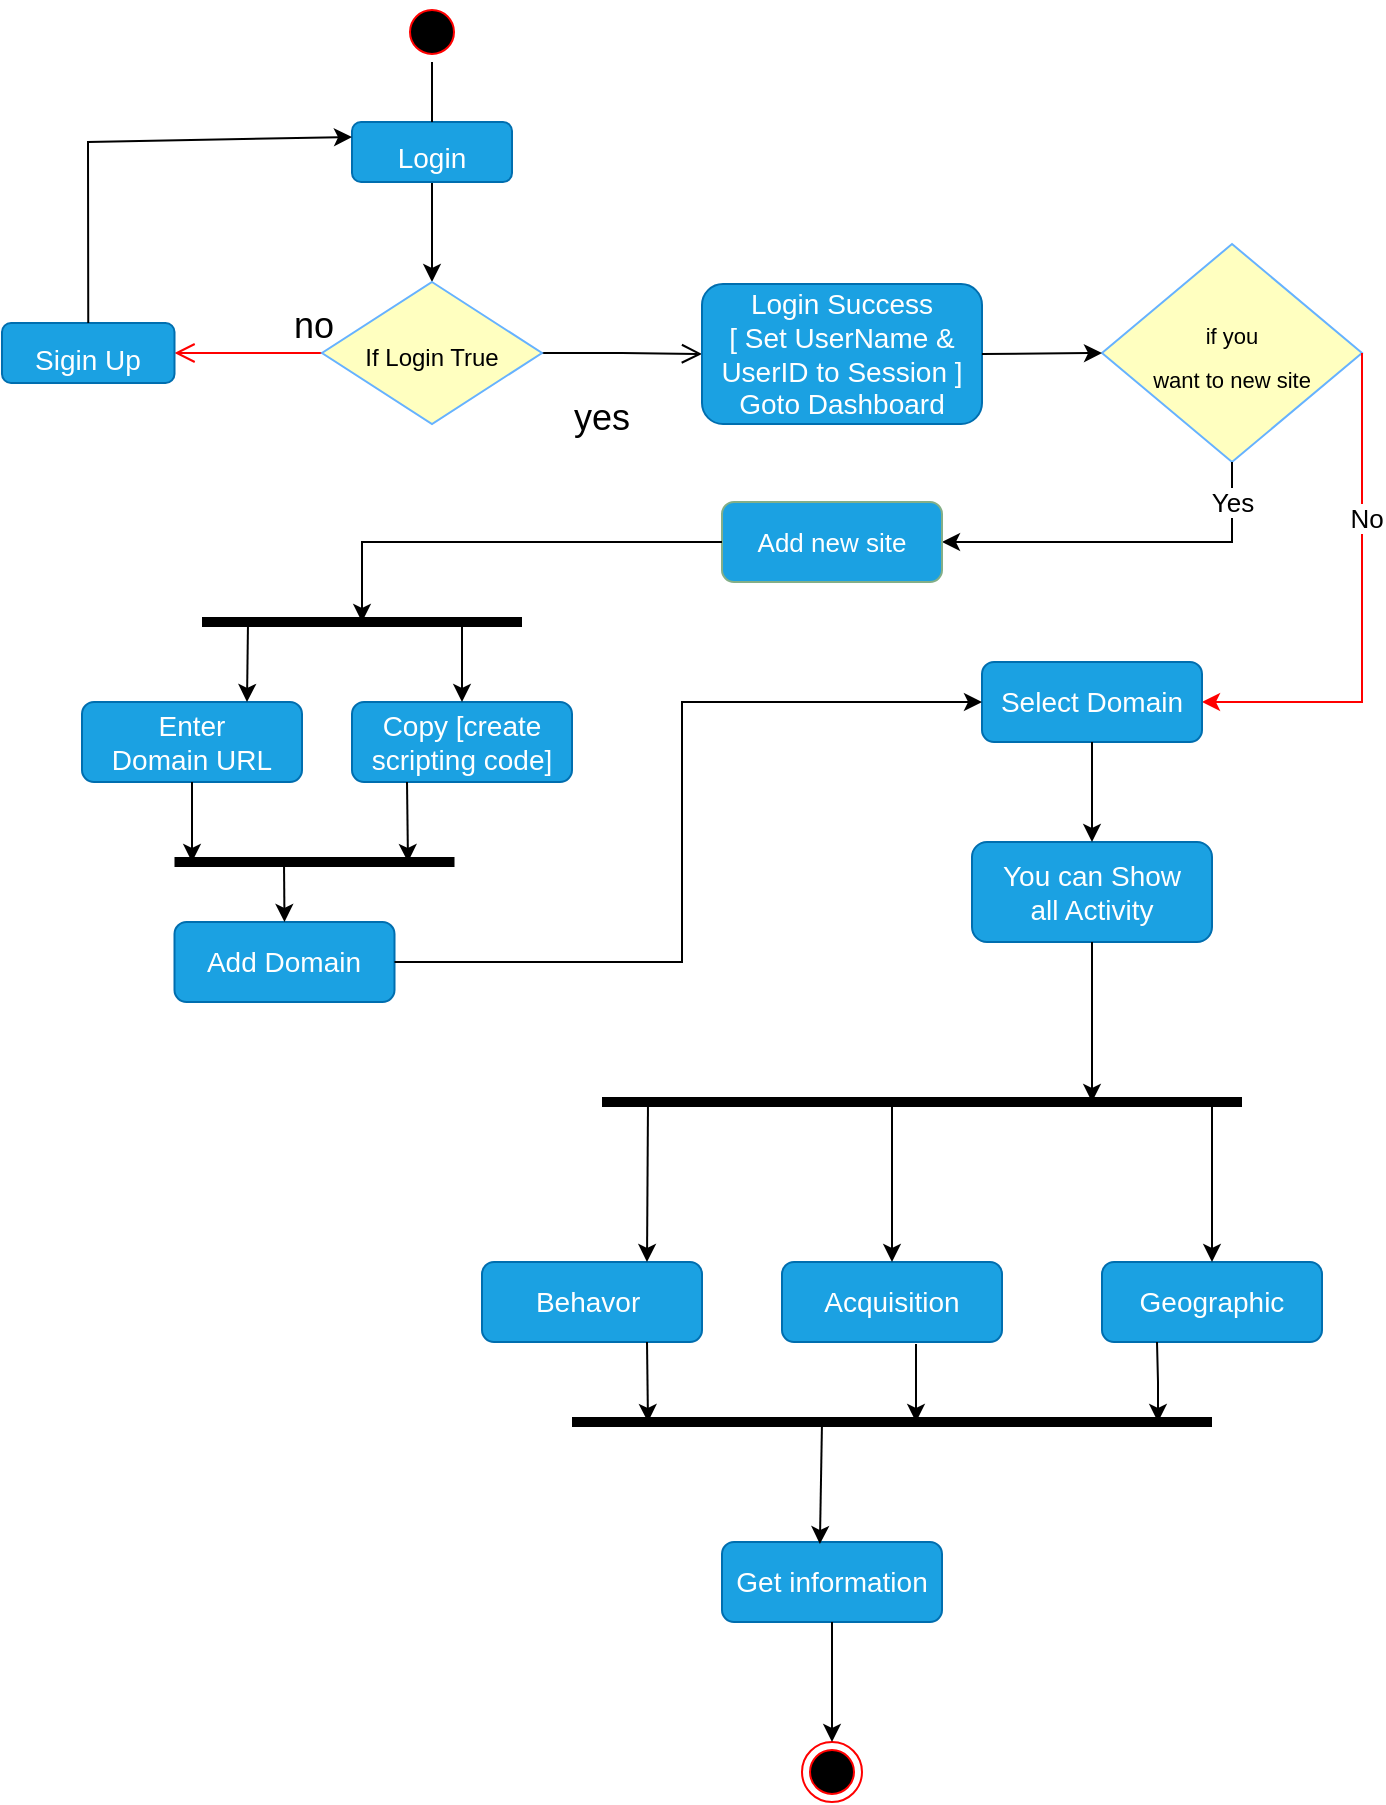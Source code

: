 <mxfile version="20.2.3" type="device"><diagram id="zzZKEux9AaV-6MlDE8zQ" name="Page-1"><mxGraphModel dx="868" dy="553" grid="1" gridSize="10" guides="1" tooltips="1" connect="1" arrows="1" fold="1" page="1" pageScale="1" pageWidth="850" pageHeight="1100" math="0" shadow="0"><root><mxCell id="0"/><mxCell id="1" parent="0"/><mxCell id="cQQKoiM2deWAX9FomfSq-1" style="edgeStyle=orthogonalEdgeStyle;rounded=0;orthogonalLoop=1;jettySize=auto;html=1;exitX=0.5;exitY=1;exitDx=0;exitDy=0;entryX=0.5;entryY=0;entryDx=0;entryDy=0;fontSize=12;" parent="1" source="cQQKoiM2deWAX9FomfSq-9" target="cQQKoiM2deWAX9FomfSq-5" edge="1"><mxGeometry relative="1" as="geometry"><Array as="points"><mxPoint x="355" y="110"/><mxPoint x="355" y="110"/></Array></mxGeometry></mxCell><mxCell id="cQQKoiM2deWAX9FomfSq-2" value="" style="ellipse;html=1;shape=startState;fillColor=#000000;strokeColor=#ff0000;fontSize=18;" parent="1" vertex="1"><mxGeometry x="340" y="10" width="30" height="30" as="geometry"/></mxCell><mxCell id="cQQKoiM2deWAX9FomfSq-3" value="no" style="edgeStyle=orthogonalEdgeStyle;html=1;align=left;verticalAlign=bottom;endArrow=open;endSize=8;strokeColor=#ff0000;rounded=0;fontSize=18;entryX=1;entryY=0.5;entryDx=0;entryDy=0;" parent="1" source="cQQKoiM2deWAX9FomfSq-5" target="cQQKoiM2deWAX9FomfSq-8" edge="1"><mxGeometry x="-0.563" relative="1" as="geometry"><mxPoint x="190" y="180" as="targetPoint"/><mxPoint as="offset"/></mxGeometry></mxCell><mxCell id="cQQKoiM2deWAX9FomfSq-4" value="yes" style="edgeStyle=orthogonalEdgeStyle;html=1;align=left;verticalAlign=top;endArrow=open;endSize=8;strokeColor=#000000;rounded=0;fontSize=18;entryX=0;entryY=0.5;entryDx=0;entryDy=0;" parent="1" source="cQQKoiM2deWAX9FomfSq-5" target="cQQKoiM2deWAX9FomfSq-7" edge="1"><mxGeometry x="-0.668" y="-14" relative="1" as="geometry"><mxPoint x="440" y="250" as="targetPoint"/><mxPoint y="1" as="offset"/></mxGeometry></mxCell><mxCell id="cQQKoiM2deWAX9FomfSq-5" value="&lt;font style=&quot;font-size: 12px&quot;&gt;If Login True&lt;/font&gt;" style="rhombus;whiteSpace=wrap;html=1;fillColor=#ffffc0;strokeColor=#66B2FF;fontSize=18;shadow=0;" parent="1" vertex="1"><mxGeometry x="300" y="150" width="110" height="71" as="geometry"/></mxCell><mxCell id="cQQKoiM2deWAX9FomfSq-7" value="Login Success&lt;br style=&quot;font-size: 14px;&quot;&gt;[ Set UserName &amp;amp;&lt;br style=&quot;font-size: 14px;&quot;&gt;UserID to Session ]&lt;br style=&quot;font-size: 14px;&quot;&gt;Goto Dashboard" style="rounded=1;whiteSpace=wrap;html=1;shadow=0;fontSize=14;fillColor=#1BA1E2;fontColor=#ffffff;strokeColor=#006EAF;" parent="1" vertex="1"><mxGeometry x="490" y="151" width="140" height="70" as="geometry"/></mxCell><mxCell id="cQQKoiM2deWAX9FomfSq-8" value="&lt;div&gt;&lt;span&gt;&lt;font style=&quot;font-size: 14px&quot;&gt;Sigin Up&lt;/font&gt;&lt;/span&gt;&lt;/div&gt;" style="rounded=1;whiteSpace=wrap;html=1;fontSize=24;align=center;fillColor=#1ba1e2;fontColor=#ffffff;strokeColor=#006EAF;" parent="1" vertex="1"><mxGeometry x="140" y="170.5" width="86.25" height="30" as="geometry"/></mxCell><mxCell id="cQQKoiM2deWAX9FomfSq-9" value="&lt;font style=&quot;font-size: 14px&quot;&gt;Login&lt;/font&gt;" style="rounded=1;whiteSpace=wrap;html=1;fontSize=24;fillColor=#1BA1E2;fontColor=#ffffff;strokeColor=#006EAF;" parent="1" vertex="1"><mxGeometry x="315" y="70" width="80" height="30" as="geometry"/></mxCell><mxCell id="cQQKoiM2deWAX9FomfSq-11" value="" style="endArrow=classic;html=1;rounded=0;strokeColor=#000000;entryX=0;entryY=0.25;entryDx=0;entryDy=0;exitX=0.5;exitY=0;exitDx=0;exitDy=0;" parent="1" source="cQQKoiM2deWAX9FomfSq-8" target="cQQKoiM2deWAX9FomfSq-9" edge="1"><mxGeometry width="50" height="50" relative="1" as="geometry"><mxPoint x="120" y="170" as="sourcePoint"/><mxPoint x="170" y="120" as="targetPoint"/><Array as="points"><mxPoint x="183" y="80"/></Array></mxGeometry></mxCell><mxCell id="cQQKoiM2deWAX9FomfSq-12" value="" style="edgeStyle=orthogonalEdgeStyle;html=1;verticalAlign=bottom;endArrow=none;endSize=8;strokeColor=#000000;rounded=0;fontSize=18;entryX=0.5;entryY=0;entryDx=0;entryDy=0;exitX=0.5;exitY=1;exitDx=0;exitDy=0;" parent="1" source="cQQKoiM2deWAX9FomfSq-2" target="cQQKoiM2deWAX9FomfSq-9" edge="1"><mxGeometry relative="1" as="geometry"><mxPoint x="151.88" y="105" as="targetPoint"/><mxPoint x="370" y="40" as="sourcePoint"/><Array as="points"><mxPoint x="355" y="70"/><mxPoint x="355" y="70"/></Array></mxGeometry></mxCell><mxCell id="cQQKoiM2deWAX9FomfSq-13" value="&lt;font style=&quot;font-size: 11px;&quot;&gt;if you&lt;br&gt;want to new site&lt;/font&gt;" style="rhombus;whiteSpace=wrap;html=1;fillColor=#ffffc0;strokeColor=#66B2FF;fontSize=18;shadow=0;" parent="1" vertex="1"><mxGeometry x="690" y="131" width="130" height="109" as="geometry"/></mxCell><mxCell id="cQQKoiM2deWAX9FomfSq-15" value="" style="endArrow=classic;html=1;rounded=0;strokeColor=#000000;entryX=0;entryY=0.5;entryDx=0;entryDy=0;exitX=1;exitY=0.5;exitDx=0;exitDy=0;" parent="1" source="cQQKoiM2deWAX9FomfSq-7" target="cQQKoiM2deWAX9FomfSq-13" edge="1"><mxGeometry width="50" height="50" relative="1" as="geometry"><mxPoint x="400" y="310" as="sourcePoint"/><mxPoint x="450" y="260" as="targetPoint"/></mxGeometry></mxCell><mxCell id="cQQKoiM2deWAX9FomfSq-16" value="" style="endArrow=classic;html=1;rounded=0;fontSize=11;strokeColor=#FF0000;exitX=1;exitY=0.5;exitDx=0;exitDy=0;entryX=1;entryY=0.5;entryDx=0;entryDy=0;" parent="1" source="cQQKoiM2deWAX9FomfSq-13" target="cQQKoiM2deWAX9FomfSq-42" edge="1"><mxGeometry width="50" height="50" relative="1" as="geometry"><mxPoint x="790" y="270" as="sourcePoint"/><mxPoint x="820" y="310" as="targetPoint"/><Array as="points"><mxPoint x="820" y="360"/></Array></mxGeometry></mxCell><mxCell id="cQQKoiM2deWAX9FomfSq-17" value="&lt;font style=&quot;font-size: 13px;&quot;&gt;No&lt;/font&gt;" style="edgeLabel;html=1;align=center;verticalAlign=middle;resizable=0;points=[];fontSize=11;" parent="cQQKoiM2deWAX9FomfSq-16" vertex="1" connectable="0"><mxGeometry x="-0.365" y="2" relative="1" as="geometry"><mxPoint y="1" as="offset"/></mxGeometry></mxCell><mxCell id="cQQKoiM2deWAX9FomfSq-18" value="" style="endArrow=classic;html=1;rounded=0;fontSize=13;strokeColor=#000000;exitX=0.5;exitY=1;exitDx=0;exitDy=0;entryX=1;entryY=0.5;entryDx=0;entryDy=0;" parent="1" source="cQQKoiM2deWAX9FomfSq-13" target="cQQKoiM2deWAX9FomfSq-21" edge="1"><mxGeometry width="50" height="50" relative="1" as="geometry"><mxPoint x="710" y="320" as="sourcePoint"/><mxPoint x="610" y="320" as="targetPoint"/><Array as="points"><mxPoint x="755" y="280"/></Array></mxGeometry></mxCell><mxCell id="cQQKoiM2deWAX9FomfSq-19" value="Yes" style="edgeLabel;html=1;align=center;verticalAlign=middle;resizable=0;points=[];fontSize=13;" parent="cQQKoiM2deWAX9FomfSq-18" vertex="1" connectable="0"><mxGeometry x="-0.787" relative="1" as="geometry"><mxPoint as="offset"/></mxGeometry></mxCell><mxCell id="cQQKoiM2deWAX9FomfSq-21" value="&lt;font style=&quot;background-color: rgb(27, 161, 226);&quot; color=&quot;#ffffff&quot;&gt;Add new site&lt;/font&gt;" style="rounded=1;whiteSpace=wrap;html=1;labelBackgroundColor=#FFFFFF;fontSize=13;strokeColor=#83AF88;fillColor=#1BA1E2;" parent="1" vertex="1"><mxGeometry x="500" y="260" width="110" height="40" as="geometry"/></mxCell><mxCell id="cQQKoiM2deWAX9FomfSq-23" value="" style="endArrow=none;html=1;rounded=0;fontSize=13;fontColor=#FFFFFF;strokeColor=#000000;strokeWidth=5;" parent="1" edge="1"><mxGeometry width="50" height="50" relative="1" as="geometry"><mxPoint x="226.25" y="440" as="sourcePoint"/><mxPoint x="366.25" y="440" as="targetPoint"/></mxGeometry></mxCell><mxCell id="cQQKoiM2deWAX9FomfSq-25" value="" style="endArrow=classic;html=1;rounded=0;fontSize=13;fontColor=#FFFFFF;strokeColor=#000000;strokeWidth=1;exitX=0;exitY=0.5;exitDx=0;exitDy=0;" parent="1" source="cQQKoiM2deWAX9FomfSq-21" edge="1"><mxGeometry width="50" height="50" relative="1" as="geometry"><mxPoint x="540" y="360" as="sourcePoint"/><mxPoint x="320" y="320" as="targetPoint"/><Array as="points"><mxPoint x="320" y="280"/></Array></mxGeometry></mxCell><mxCell id="cQQKoiM2deWAX9FomfSq-28" value="Enter&lt;br&gt;Domain URL" style="rounded=1;whiteSpace=wrap;html=1;shadow=0;fontSize=14;fillColor=#1BA1E2;fontColor=#ffffff;strokeColor=#006EAF;" parent="1" vertex="1"><mxGeometry x="180" y="360" width="110" height="40" as="geometry"/></mxCell><mxCell id="cQQKoiM2deWAX9FomfSq-29" value="Add Domain" style="rounded=1;whiteSpace=wrap;html=1;shadow=0;fontSize=14;fillColor=#1BA1E2;fontColor=#ffffff;strokeColor=#006EAF;" parent="1" vertex="1"><mxGeometry x="226.25" y="470" width="110" height="40" as="geometry"/></mxCell><mxCell id="cQQKoiM2deWAX9FomfSq-30" value="" style="endArrow=classic;html=1;rounded=0;fontSize=13;fontColor=#FFFFFF;strokeColor=#000000;strokeWidth=1;entryX=0.75;entryY=0;entryDx=0;entryDy=0;" parent="1" target="cQQKoiM2deWAX9FomfSq-28" edge="1"><mxGeometry width="50" height="50" relative="1" as="geometry"><mxPoint x="263" y="320" as="sourcePoint"/><mxPoint x="270" y="360" as="targetPoint"/></mxGeometry></mxCell><mxCell id="cQQKoiM2deWAX9FomfSq-31" value="" style="endArrow=classic;html=1;rounded=0;fontSize=13;fontColor=#FFFFFF;strokeColor=#000000;strokeWidth=1;exitX=0.5;exitY=1;exitDx=0;exitDy=0;" parent="1" source="cQQKoiM2deWAX9FomfSq-28" edge="1"><mxGeometry width="50" height="50" relative="1" as="geometry"><mxPoint x="180.5" y="430" as="sourcePoint"/><mxPoint x="235" y="440" as="targetPoint"/></mxGeometry></mxCell><mxCell id="cQQKoiM2deWAX9FomfSq-37" value="" style="endArrow=none;html=1;rounded=0;fontSize=13;fontColor=#FFFFFF;strokeColor=#000000;strokeWidth=5;" parent="1" edge="1"><mxGeometry width="50" height="50" relative="1" as="geometry"><mxPoint x="240" y="320" as="sourcePoint"/><mxPoint x="400" y="320" as="targetPoint"/></mxGeometry></mxCell><mxCell id="cQQKoiM2deWAX9FomfSq-38" value="Copy [create scripting code]" style="rounded=1;whiteSpace=wrap;html=1;shadow=0;fontSize=14;fillColor=#1BA1E2;fontColor=#ffffff;strokeColor=#006EAF;" parent="1" vertex="1"><mxGeometry x="315" y="360" width="110" height="40" as="geometry"/></mxCell><mxCell id="cQQKoiM2deWAX9FomfSq-39" value="" style="endArrow=classic;html=1;rounded=0;fontSize=13;fontColor=#FFFFFF;strokeColor=#000000;strokeWidth=1;entryX=0.5;entryY=0;entryDx=0;entryDy=0;" parent="1" target="cQQKoiM2deWAX9FomfSq-38" edge="1"><mxGeometry width="50" height="50" relative="1" as="geometry"><mxPoint x="370" y="320" as="sourcePoint"/><mxPoint x="369.5" y="380" as="targetPoint"/></mxGeometry></mxCell><mxCell id="cQQKoiM2deWAX9FomfSq-40" value="" style="endArrow=classic;html=1;rounded=0;fontSize=13;fontColor=#FFFFFF;strokeColor=#000000;strokeWidth=1;exitX=0.25;exitY=1;exitDx=0;exitDy=0;" parent="1" source="cQQKoiM2deWAX9FomfSq-38" edge="1"><mxGeometry width="50" height="50" relative="1" as="geometry"><mxPoint x="430.5" y="440" as="sourcePoint"/><mxPoint x="343" y="440" as="targetPoint"/></mxGeometry></mxCell><mxCell id="cQQKoiM2deWAX9FomfSq-41" value="" style="endArrow=classic;html=1;rounded=0;fontSize=13;fontColor=#FFFFFF;strokeColor=#000000;strokeWidth=1;entryX=0.5;entryY=0;entryDx=0;entryDy=0;" parent="1" target="cQQKoiM2deWAX9FomfSq-29" edge="1"><mxGeometry width="50" height="50" relative="1" as="geometry"><mxPoint x="281" y="440" as="sourcePoint"/><mxPoint x="190" y="510" as="targetPoint"/></mxGeometry></mxCell><mxCell id="cQQKoiM2deWAX9FomfSq-42" value="Select Domain" style="rounded=1;whiteSpace=wrap;html=1;shadow=0;fontSize=14;fillColor=#1BA1E2;fontColor=#ffffff;strokeColor=#006EAF;" parent="1" vertex="1"><mxGeometry x="630" y="340" width="110" height="40" as="geometry"/></mxCell><mxCell id="cQQKoiM2deWAX9FomfSq-43" value="" style="endArrow=classic;html=1;rounded=0;fontSize=13;fontColor=#FFFFFF;strokeColor=#000000;strokeWidth=1;exitX=1;exitY=0.5;exitDx=0;exitDy=0;entryX=0;entryY=0.5;entryDx=0;entryDy=0;" parent="1" source="cQQKoiM2deWAX9FomfSq-29" target="cQQKoiM2deWAX9FomfSq-42" edge="1"><mxGeometry width="50" height="50" relative="1" as="geometry"><mxPoint x="430" y="560" as="sourcePoint"/><mxPoint x="480" y="510" as="targetPoint"/><Array as="points"><mxPoint x="480" y="490"/><mxPoint x="480" y="360"/></Array></mxGeometry></mxCell><mxCell id="cQQKoiM2deWAX9FomfSq-44" value="You can Show&lt;br&gt;all Activity" style="rounded=1;whiteSpace=wrap;html=1;shadow=0;fontSize=14;fillColor=#1BA1E2;fontColor=#ffffff;strokeColor=#006EAF;" parent="1" vertex="1"><mxGeometry x="625" y="430" width="120" height="50" as="geometry"/></mxCell><mxCell id="cQQKoiM2deWAX9FomfSq-45" value="" style="endArrow=classic;html=1;rounded=0;fontSize=13;fontColor=#FFFFFF;strokeColor=#000000;strokeWidth=1;entryX=0.5;entryY=0;entryDx=0;entryDy=0;exitX=0.5;exitY=1;exitDx=0;exitDy=0;" parent="1" source="cQQKoiM2deWAX9FomfSq-42" target="cQQKoiM2deWAX9FomfSq-44" edge="1"><mxGeometry width="50" height="50" relative="1" as="geometry"><mxPoint x="550" y="450" as="sourcePoint"/><mxPoint x="600" y="400" as="targetPoint"/></mxGeometry></mxCell><mxCell id="cQQKoiM2deWAX9FomfSq-46" value="" style="endArrow=none;html=1;rounded=0;fontSize=13;fontColor=#FFFFFF;strokeColor=#000000;strokeWidth=5;" parent="1" edge="1"><mxGeometry width="50" height="50" relative="1" as="geometry"><mxPoint x="440" y="560" as="sourcePoint"/><mxPoint x="760" y="560" as="targetPoint"/></mxGeometry></mxCell><mxCell id="cQQKoiM2deWAX9FomfSq-47" value="" style="endArrow=classic;html=1;rounded=0;fontSize=13;fontColor=#FFFFFF;strokeColor=#000000;strokeWidth=1;exitX=0.5;exitY=1;exitDx=0;exitDy=0;" parent="1" source="cQQKoiM2deWAX9FomfSq-44" edge="1"><mxGeometry width="50" height="50" relative="1" as="geometry"><mxPoint x="610" y="550" as="sourcePoint"/><mxPoint x="685" y="560" as="targetPoint"/></mxGeometry></mxCell><mxCell id="cQQKoiM2deWAX9FomfSq-48" value="Behavor&amp;nbsp;" style="rounded=1;whiteSpace=wrap;html=1;shadow=0;fontSize=14;fillColor=#1BA1E2;fontColor=#ffffff;strokeColor=#006EAF;" parent="1" vertex="1"><mxGeometry x="380" y="640" width="110" height="40" as="geometry"/></mxCell><mxCell id="cQQKoiM2deWAX9FomfSq-49" value="Acquisition" style="rounded=1;whiteSpace=wrap;html=1;shadow=0;fontSize=14;fillColor=#1BA1E2;fontColor=#ffffff;strokeColor=#006EAF;" parent="1" vertex="1"><mxGeometry x="530" y="640" width="110" height="40" as="geometry"/></mxCell><mxCell id="cQQKoiM2deWAX9FomfSq-50" value="Geographic" style="rounded=1;whiteSpace=wrap;html=1;shadow=0;fontSize=14;fillColor=#1BA1E2;fontColor=#ffffff;strokeColor=#006EAF;" parent="1" vertex="1"><mxGeometry x="690" y="640" width="110" height="40" as="geometry"/></mxCell><mxCell id="cQQKoiM2deWAX9FomfSq-52" value="" style="endArrow=classic;html=1;rounded=0;fontSize=13;fontColor=#FFFFFF;strokeColor=#000000;strokeWidth=1;entryX=0.75;entryY=0;entryDx=0;entryDy=0;" parent="1" target="cQQKoiM2deWAX9FomfSq-48" edge="1"><mxGeometry width="50" height="50" relative="1" as="geometry"><mxPoint x="463" y="560" as="sourcePoint"/><mxPoint x="470" y="580" as="targetPoint"/></mxGeometry></mxCell><mxCell id="cQQKoiM2deWAX9FomfSq-53" value="" style="endArrow=classic;html=1;rounded=0;fontSize=13;fontColor=#FFFFFF;strokeColor=#000000;strokeWidth=1;entryX=0.5;entryY=0;entryDx=0;entryDy=0;" parent="1" target="cQQKoiM2deWAX9FomfSq-49" edge="1"><mxGeometry width="50" height="50" relative="1" as="geometry"><mxPoint x="585" y="560" as="sourcePoint"/><mxPoint x="590" y="610" as="targetPoint"/></mxGeometry></mxCell><mxCell id="cQQKoiM2deWAX9FomfSq-54" value="" style="endArrow=classic;html=1;rounded=0;fontSize=13;fontColor=#FFFFFF;strokeColor=#000000;strokeWidth=1;entryX=0.5;entryY=0;entryDx=0;entryDy=0;" parent="1" target="cQQKoiM2deWAX9FomfSq-50" edge="1"><mxGeometry width="50" height="50" relative="1" as="geometry"><mxPoint x="745" y="560" as="sourcePoint"/><mxPoint x="740" y="600" as="targetPoint"/></mxGeometry></mxCell><mxCell id="cQQKoiM2deWAX9FomfSq-55" value="" style="endArrow=none;html=1;rounded=0;fontSize=13;fontColor=#FFFFFF;strokeColor=#000000;strokeWidth=5;" parent="1" edge="1"><mxGeometry width="50" height="50" relative="1" as="geometry"><mxPoint x="425" y="720" as="sourcePoint"/><mxPoint x="745" y="720" as="targetPoint"/></mxGeometry></mxCell><mxCell id="cQQKoiM2deWAX9FomfSq-56" value="" style="endArrow=classic;html=1;rounded=0;fontSize=13;fontColor=#FFFFFF;strokeColor=#000000;strokeWidth=1;exitX=0.75;exitY=1;exitDx=0;exitDy=0;" parent="1" source="cQQKoiM2deWAX9FomfSq-48" edge="1"><mxGeometry width="50" height="50" relative="1" as="geometry"><mxPoint x="210" y="810" as="sourcePoint"/><mxPoint x="463" y="720" as="targetPoint"/></mxGeometry></mxCell><mxCell id="cQQKoiM2deWAX9FomfSq-58" value="" style="endArrow=classic;html=1;rounded=0;fontSize=13;fontColor=#FFFFFF;strokeColor=#000000;strokeWidth=1;exitX=0.609;exitY=1.025;exitDx=0;exitDy=0;exitPerimeter=0;" parent="1" source="cQQKoiM2deWAX9FomfSq-49" edge="1"><mxGeometry width="50" height="50" relative="1" as="geometry"><mxPoint x="472.5" y="690" as="sourcePoint"/><mxPoint x="597" y="720" as="targetPoint"/></mxGeometry></mxCell><mxCell id="cQQKoiM2deWAX9FomfSq-59" value="" style="endArrow=classic;html=1;rounded=0;fontSize=13;fontColor=#FFFFFF;strokeColor=#000000;strokeWidth=1;exitX=0.25;exitY=1;exitDx=0;exitDy=0;" parent="1" source="cQQKoiM2deWAX9FomfSq-50" edge="1"><mxGeometry width="50" height="50" relative="1" as="geometry"><mxPoint x="606.99" y="691" as="sourcePoint"/><mxPoint x="718" y="720" as="targetPoint"/><Array as="points"><mxPoint x="718" y="700"/></Array></mxGeometry></mxCell><mxCell id="cQQKoiM2deWAX9FomfSq-60" value="Get information" style="rounded=1;whiteSpace=wrap;html=1;shadow=0;fontSize=14;fillColor=#1BA1E2;fontColor=#ffffff;strokeColor=#006EAF;" parent="1" vertex="1"><mxGeometry x="500" y="780" width="110" height="40" as="geometry"/></mxCell><mxCell id="cQQKoiM2deWAX9FomfSq-61" value="" style="endArrow=classic;html=1;rounded=0;fontSize=13;fontColor=#FFFFFF;strokeColor=#000000;strokeWidth=1;entryX=0.445;entryY=0.025;entryDx=0;entryDy=0;entryPerimeter=0;" parent="1" target="cQQKoiM2deWAX9FomfSq-60" edge="1"><mxGeometry width="50" height="50" relative="1" as="geometry"><mxPoint x="550" y="720" as="sourcePoint"/><mxPoint x="610" y="740" as="targetPoint"/></mxGeometry></mxCell><mxCell id="iADG7OwCnWgMUKwn-mN6-1" value="" style="ellipse;html=1;shape=endState;fillColor=#000000;strokeColor=#ff0000;shadow=0;fontSize=14;" parent="1" vertex="1"><mxGeometry x="540" y="880" width="30" height="30" as="geometry"/></mxCell><mxCell id="iADG7OwCnWgMUKwn-mN6-2" value="" style="endArrow=classic;html=1;rounded=0;fontSize=13;fontColor=#FFFFFF;strokeColor=#000000;strokeWidth=1;exitX=0.5;exitY=1;exitDx=0;exitDy=0;entryX=0.5;entryY=0;entryDx=0;entryDy=0;" parent="1" source="cQQKoiM2deWAX9FomfSq-60" target="iADG7OwCnWgMUKwn-mN6-1" edge="1"><mxGeometry width="50" height="50" relative="1" as="geometry"><mxPoint x="440" y="920" as="sourcePoint"/><mxPoint x="490" y="870" as="targetPoint"/></mxGeometry></mxCell></root></mxGraphModel></diagram></mxfile>